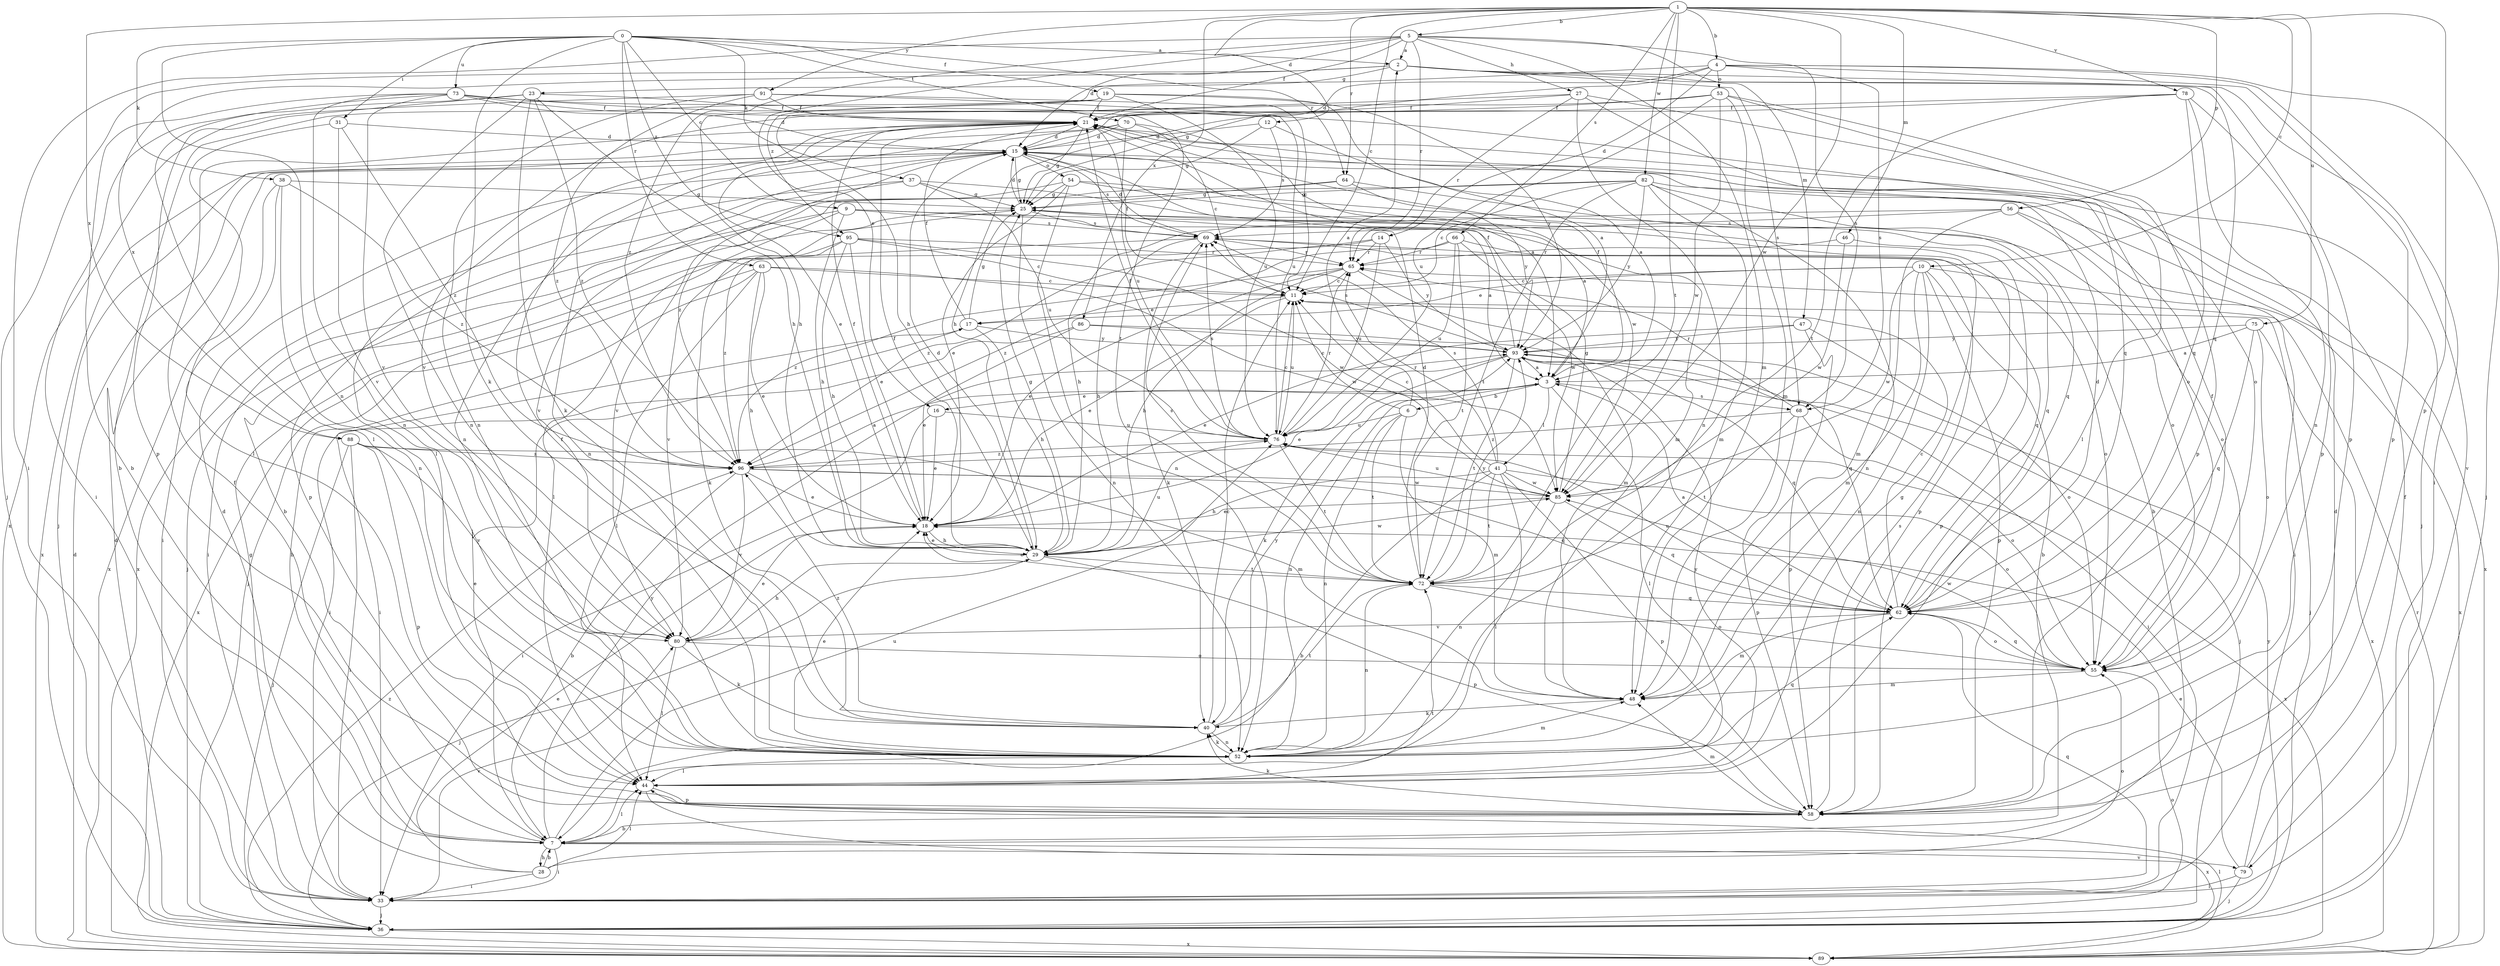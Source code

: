strict digraph  {
0;
1;
2;
3;
4;
5;
6;
7;
9;
10;
11;
12;
14;
15;
16;
17;
18;
19;
21;
23;
25;
27;
28;
29;
31;
33;
36;
37;
38;
40;
41;
44;
46;
47;
48;
52;
53;
54;
55;
56;
58;
62;
63;
64;
65;
66;
68;
69;
70;
72;
73;
75;
76;
78;
79;
80;
82;
85;
86;
88;
89;
91;
93;
95;
96;
0 -> 2  [label=a];
0 -> 9  [label=c];
0 -> 19  [label=f];
0 -> 31  [label=i];
0 -> 37  [label=k];
0 -> 38  [label=k];
0 -> 40  [label=k];
0 -> 52  [label=n];
0 -> 63  [label=r];
0 -> 64  [label=r];
0 -> 70  [label=t];
0 -> 73  [label=u];
0 -> 95  [label=z];
1 -> 4  [label=b];
1 -> 5  [label=b];
1 -> 10  [label=c];
1 -> 11  [label=c];
1 -> 12  [label=d];
1 -> 46  [label=m];
1 -> 56  [label=p];
1 -> 58  [label=p];
1 -> 64  [label=r];
1 -> 66  [label=s];
1 -> 72  [label=t];
1 -> 75  [label=u];
1 -> 78  [label=v];
1 -> 82  [label=w];
1 -> 85  [label=w];
1 -> 86  [label=x];
1 -> 88  [label=x];
1 -> 91  [label=y];
2 -> 23  [label=g];
2 -> 36  [label=j];
2 -> 58  [label=p];
2 -> 62  [label=q];
2 -> 68  [label=s];
2 -> 79  [label=v];
2 -> 88  [label=x];
3 -> 6  [label=b];
3 -> 16  [label=e];
3 -> 21  [label=f];
3 -> 41  [label=l];
3 -> 44  [label=l];
3 -> 52  [label=n];
3 -> 68  [label=s];
4 -> 14  [label=d];
4 -> 15  [label=d];
4 -> 25  [label=g];
4 -> 33  [label=i];
4 -> 36  [label=j];
4 -> 53  [label=o];
4 -> 58  [label=p];
4 -> 68  [label=s];
4 -> 95  [label=z];
5 -> 2  [label=a];
5 -> 15  [label=d];
5 -> 16  [label=e];
5 -> 21  [label=f];
5 -> 27  [label=h];
5 -> 33  [label=i];
5 -> 47  [label=m];
5 -> 48  [label=m];
5 -> 65  [label=r];
5 -> 68  [label=s];
5 -> 96  [label=z];
6 -> 2  [label=a];
6 -> 11  [label=c];
6 -> 48  [label=m];
6 -> 52  [label=n];
6 -> 72  [label=t];
6 -> 76  [label=u];
7 -> 17  [label=e];
7 -> 21  [label=f];
7 -> 28  [label=h];
7 -> 33  [label=i];
7 -> 44  [label=l];
7 -> 72  [label=t];
7 -> 76  [label=u];
7 -> 79  [label=v];
7 -> 93  [label=y];
9 -> 3  [label=a];
9 -> 29  [label=h];
9 -> 33  [label=i];
9 -> 44  [label=l];
9 -> 62  [label=q];
9 -> 69  [label=s];
10 -> 7  [label=b];
10 -> 11  [label=c];
10 -> 17  [label=e];
10 -> 48  [label=m];
10 -> 52  [label=n];
10 -> 58  [label=p];
10 -> 85  [label=w];
10 -> 89  [label=x];
11 -> 17  [label=e];
11 -> 18  [label=e];
11 -> 21  [label=f];
11 -> 36  [label=j];
11 -> 76  [label=u];
12 -> 3  [label=a];
12 -> 15  [label=d];
12 -> 25  [label=g];
12 -> 69  [label=s];
14 -> 65  [label=r];
14 -> 76  [label=u];
14 -> 80  [label=v];
14 -> 93  [label=y];
14 -> 96  [label=z];
15 -> 25  [label=g];
15 -> 52  [label=n];
15 -> 54  [label=o];
15 -> 69  [label=s];
15 -> 85  [label=w];
15 -> 89  [label=x];
15 -> 96  [label=z];
16 -> 18  [label=e];
16 -> 33  [label=i];
16 -> 76  [label=u];
17 -> 21  [label=f];
17 -> 25  [label=g];
17 -> 29  [label=h];
17 -> 33  [label=i];
17 -> 93  [label=y];
18 -> 21  [label=f];
18 -> 29  [label=h];
19 -> 3  [label=a];
19 -> 7  [label=b];
19 -> 21  [label=f];
19 -> 29  [label=h];
19 -> 76  [label=u];
19 -> 93  [label=y];
21 -> 15  [label=d];
21 -> 18  [label=e];
21 -> 25  [label=g];
21 -> 36  [label=j];
21 -> 44  [label=l];
23 -> 21  [label=f];
23 -> 29  [label=h];
23 -> 33  [label=i];
23 -> 40  [label=k];
23 -> 52  [label=n];
23 -> 58  [label=p];
23 -> 96  [label=z];
25 -> 15  [label=d];
25 -> 36  [label=j];
25 -> 52  [label=n];
25 -> 58  [label=p];
25 -> 69  [label=s];
27 -> 21  [label=f];
27 -> 29  [label=h];
27 -> 52  [label=n];
27 -> 55  [label=o];
27 -> 62  [label=q];
27 -> 65  [label=r];
28 -> 7  [label=b];
28 -> 15  [label=d];
28 -> 18  [label=e];
28 -> 33  [label=i];
28 -> 44  [label=l];
28 -> 55  [label=o];
29 -> 15  [label=d];
29 -> 18  [label=e];
29 -> 21  [label=f];
29 -> 25  [label=g];
29 -> 36  [label=j];
29 -> 58  [label=p];
29 -> 72  [label=t];
29 -> 76  [label=u];
29 -> 85  [label=w];
31 -> 15  [label=d];
31 -> 44  [label=l];
31 -> 80  [label=v];
31 -> 96  [label=z];
33 -> 25  [label=g];
33 -> 36  [label=j];
33 -> 62  [label=q];
33 -> 80  [label=v];
36 -> 15  [label=d];
36 -> 55  [label=o];
36 -> 89  [label=x];
36 -> 93  [label=y];
36 -> 96  [label=z];
37 -> 25  [label=g];
37 -> 48  [label=m];
37 -> 58  [label=p];
37 -> 76  [label=u];
37 -> 89  [label=x];
38 -> 25  [label=g];
38 -> 33  [label=i];
38 -> 52  [label=n];
38 -> 89  [label=x];
38 -> 96  [label=z];
40 -> 11  [label=c];
40 -> 52  [label=n];
40 -> 72  [label=t];
40 -> 93  [label=y];
40 -> 96  [label=z];
41 -> 7  [label=b];
41 -> 11  [label=c];
41 -> 29  [label=h];
41 -> 44  [label=l];
41 -> 55  [label=o];
41 -> 58  [label=p];
41 -> 65  [label=r];
41 -> 69  [label=s];
41 -> 72  [label=t];
41 -> 85  [label=w];
44 -> 25  [label=g];
44 -> 58  [label=p];
44 -> 89  [label=x];
44 -> 93  [label=y];
46 -> 58  [label=p];
46 -> 65  [label=r];
46 -> 85  [label=w];
47 -> 18  [label=e];
47 -> 55  [label=o];
47 -> 58  [label=p];
47 -> 93  [label=y];
48 -> 40  [label=k];
52 -> 18  [label=e];
52 -> 21  [label=f];
52 -> 40  [label=k];
52 -> 44  [label=l];
52 -> 48  [label=m];
52 -> 62  [label=q];
53 -> 21  [label=f];
53 -> 44  [label=l];
53 -> 48  [label=m];
53 -> 58  [label=p];
53 -> 76  [label=u];
53 -> 80  [label=v];
53 -> 85  [label=w];
54 -> 3  [label=a];
54 -> 18  [label=e];
54 -> 25  [label=g];
54 -> 52  [label=n];
54 -> 55  [label=o];
54 -> 80  [label=v];
55 -> 21  [label=f];
55 -> 48  [label=m];
55 -> 62  [label=q];
55 -> 85  [label=w];
56 -> 29  [label=h];
56 -> 33  [label=i];
56 -> 48  [label=m];
56 -> 55  [label=o];
56 -> 69  [label=s];
58 -> 7  [label=b];
58 -> 40  [label=k];
58 -> 48  [label=m];
58 -> 69  [label=s];
62 -> 3  [label=a];
62 -> 11  [label=c];
62 -> 15  [label=d];
62 -> 48  [label=m];
62 -> 55  [label=o];
62 -> 76  [label=u];
62 -> 80  [label=v];
63 -> 7  [label=b];
63 -> 11  [label=c];
63 -> 18  [label=e];
63 -> 29  [label=h];
63 -> 44  [label=l];
63 -> 85  [label=w];
63 -> 89  [label=x];
64 -> 7  [label=b];
64 -> 25  [label=g];
64 -> 62  [label=q];
64 -> 93  [label=y];
65 -> 11  [label=c];
65 -> 18  [label=e];
65 -> 29  [label=h];
65 -> 48  [label=m];
65 -> 96  [label=z];
66 -> 62  [label=q];
66 -> 65  [label=r];
66 -> 72  [label=t];
66 -> 76  [label=u];
66 -> 85  [label=w];
66 -> 96  [label=z];
68 -> 55  [label=o];
68 -> 58  [label=p];
68 -> 65  [label=r];
68 -> 72  [label=t];
68 -> 96  [label=z];
69 -> 15  [label=d];
69 -> 29  [label=h];
69 -> 36  [label=j];
69 -> 40  [label=k];
69 -> 55  [label=o];
69 -> 65  [label=r];
70 -> 3  [label=a];
70 -> 11  [label=c];
70 -> 15  [label=d];
70 -> 36  [label=j];
70 -> 52  [label=n];
70 -> 76  [label=u];
72 -> 15  [label=d];
72 -> 18  [label=e];
72 -> 52  [label=n];
72 -> 55  [label=o];
72 -> 62  [label=q];
72 -> 69  [label=s];
72 -> 93  [label=y];
73 -> 7  [label=b];
73 -> 15  [label=d];
73 -> 21  [label=f];
73 -> 44  [label=l];
73 -> 52  [label=n];
73 -> 55  [label=o];
73 -> 72  [label=t];
73 -> 80  [label=v];
75 -> 3  [label=a];
75 -> 55  [label=o];
75 -> 62  [label=q];
75 -> 89  [label=x];
75 -> 93  [label=y];
76 -> 11  [label=c];
76 -> 21  [label=f];
76 -> 65  [label=r];
76 -> 69  [label=s];
76 -> 72  [label=t];
76 -> 89  [label=x];
76 -> 96  [label=z];
78 -> 21  [label=f];
78 -> 29  [label=h];
78 -> 52  [label=n];
78 -> 58  [label=p];
78 -> 62  [label=q];
78 -> 72  [label=t];
79 -> 15  [label=d];
79 -> 18  [label=e];
79 -> 21  [label=f];
79 -> 33  [label=i];
79 -> 36  [label=j];
80 -> 18  [label=e];
80 -> 29  [label=h];
80 -> 40  [label=k];
80 -> 44  [label=l];
80 -> 55  [label=o];
82 -> 7  [label=b];
82 -> 11  [label=c];
82 -> 25  [label=g];
82 -> 48  [label=m];
82 -> 52  [label=n];
82 -> 72  [label=t];
82 -> 80  [label=v];
82 -> 89  [label=x];
82 -> 93  [label=y];
85 -> 18  [label=e];
85 -> 25  [label=g];
85 -> 52  [label=n];
85 -> 62  [label=q];
85 -> 76  [label=u];
86 -> 18  [label=e];
86 -> 33  [label=i];
86 -> 62  [label=q];
86 -> 93  [label=y];
88 -> 33  [label=i];
88 -> 36  [label=j];
88 -> 48  [label=m];
88 -> 58  [label=p];
88 -> 80  [label=v];
88 -> 96  [label=z];
89 -> 15  [label=d];
89 -> 44  [label=l];
89 -> 65  [label=r];
91 -> 11  [label=c];
91 -> 21  [label=f];
91 -> 52  [label=n];
91 -> 76  [label=u];
91 -> 89  [label=x];
91 -> 96  [label=z];
93 -> 3  [label=a];
93 -> 18  [label=e];
93 -> 21  [label=f];
93 -> 33  [label=i];
93 -> 36  [label=j];
93 -> 40  [label=k];
93 -> 62  [label=q];
93 -> 69  [label=s];
93 -> 72  [label=t];
95 -> 11  [label=c];
95 -> 18  [label=e];
95 -> 29  [label=h];
95 -> 40  [label=k];
95 -> 65  [label=r];
95 -> 85  [label=w];
95 -> 96  [label=z];
96 -> 3  [label=a];
96 -> 7  [label=b];
96 -> 18  [label=e];
96 -> 62  [label=q];
96 -> 80  [label=v];
96 -> 85  [label=w];
}
